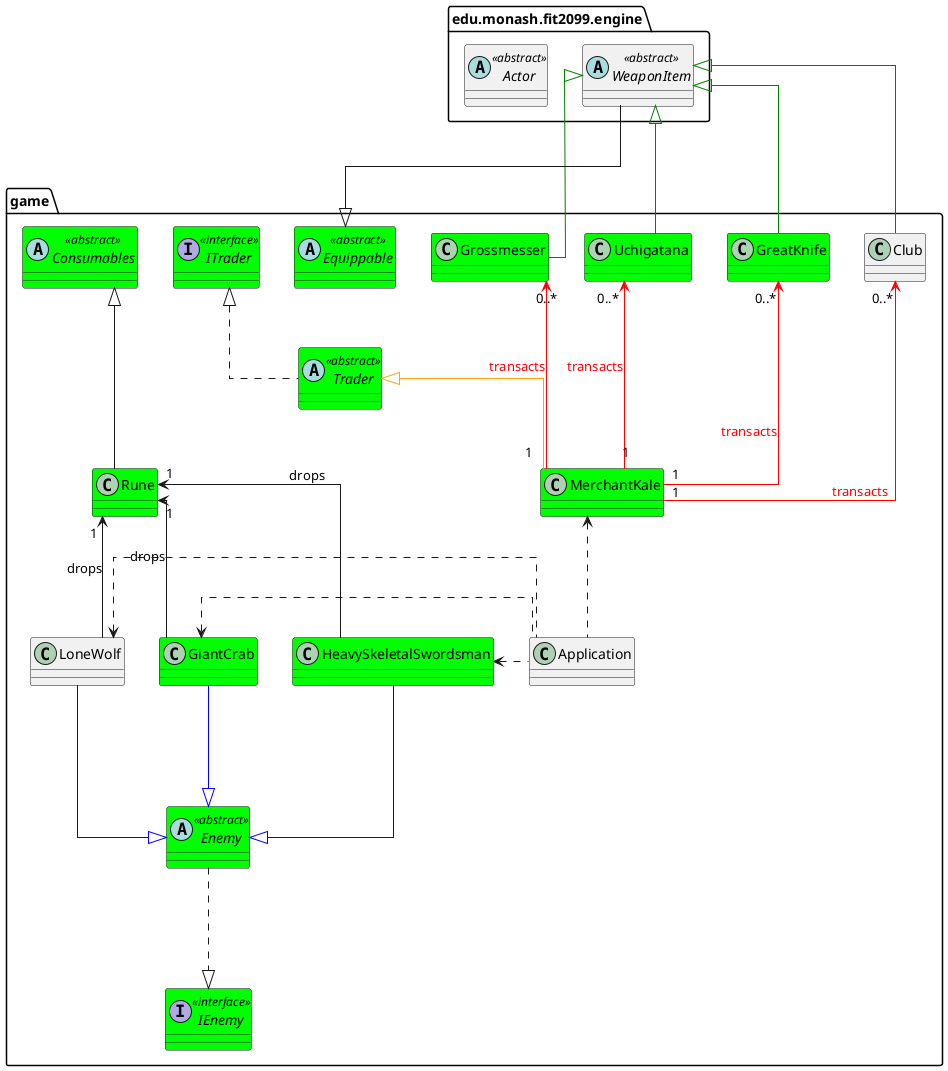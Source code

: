 @startuml

skinparam linetype ortho
set namespaceSeparator none
'hide circle

package edu.monash.fit2099.engine {
    abstract class Actor <<abstract>>
    abstract class WeaponItem <<abstract>>
}

package game {

    'Enemies
    abstract class Enemy <<abstract>> #lime
    interface IEnemy <<interface>> #lime
    class HeavySkeletalSwordsman #lime
    class LoneWolf
    class GiantCrab #lime
    'Trader
    abstract class Trader <<abstract>> #lime
    interface ITrader <<interface>> #lime
    class MerchantKale #lime
    ' Things that can be picked up
    abstract class Consumables <<abstract>> #lime
    abstract class Equippable <<abstract>> #lime
    class Rune  #lime
    class Uchigatana #lime
    class GreatKnife #lime
    class Club
    class Grossmesser #lime
    ' Driver Class
    class Application

    ' ===== Generalisations (Parent/Child) =====
    ' Trader is generalised by MerchantKale
    MerchantKale -u[#orange]-|> Trader

    ' Enemy is generalised by the enemies
    HeavySkeletalSwordsman --[#blue]-|> Enemy
    LoneWolf --[#blue]-|> Enemy
    GiantCrab --[#blue]-|> Enemy

    ' Different weapons who have a parent, WeaponItem
    Club -[#green]-|> WeaponItem
    GreatKnife --up[#green]-|> WeaponItem
    Uchigatana --up[#green]-|> WeaponItem
    Grossmesser --up[#green]-|> WeaponItem

    'Runes are Consumable
    Rune --up-|> Consumables

    'WeaponItem is Equippable
    WeaponItem --left-|> Equippable

    ' ===== Realisations (Interfaces) =====
    ' ITrader is realised by Trader
    Trader .up.|> ITrader

    ' IEnemy is realised by Enemy
    Enemy .down..|> IEnemy

    ' ===== Associations =====
    ' MerchantKale who trades weapons
    MerchantKale "1" --up[#red]-> "0..*" GreatKnife : <color:red>transacts
    MerchantKale "1" --up[#red]-> "0..*" Uchigatana : <color:red>transacts
    MerchantKale "1" --up[#red]-> "0..*" Club : <color:red>transacts
    MerchantKale "1" --up[#red]-> "0..*" Grossmesser : <color:red>transacts

    ' Enemies dropping Runes
    HeavySkeletalSwordsman --up-> "1" Rune : drops
    LoneWolf --up-> "1" Rune : drops
    GiantCrab --up-> "1" Rune : drops

    ' ===== Dependencies =====
    ' Application creates MerchantKale
    Application ..up.> MerchantKale

    ' Application creates Enemies
    Application .left..> HeavySkeletalSwordsman
    Application .left..> LoneWolf
    Application .left..> GiantCrab
}

@enduml
